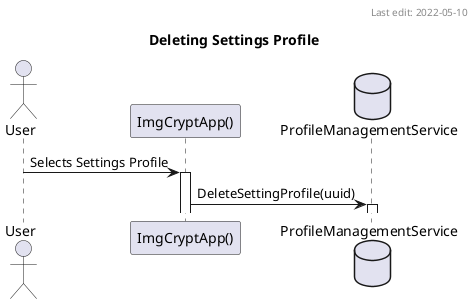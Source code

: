 @startuml
'Author: Hayden Carpenter
'Last Edit: 2022-05-10
title Deleting Settings Profile
header Last edit: 2022-05-10
actor User
participant "ImgCryptApp()" as gui
database ProfileManagementService as db

User->gui++: Selects Settings Profile
gui->db++: DeleteSettingProfile(uuid)
@enduml